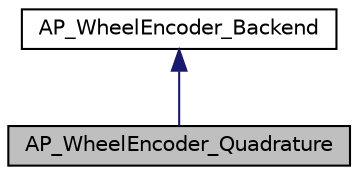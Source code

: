 digraph "AP_WheelEncoder_Quadrature"
{
 // INTERACTIVE_SVG=YES
  edge [fontname="Helvetica",fontsize="10",labelfontname="Helvetica",labelfontsize="10"];
  node [fontname="Helvetica",fontsize="10",shape=record];
  Node1 [label="AP_WheelEncoder_Quadrature",height=0.2,width=0.4,color="black", fillcolor="grey75", style="filled", fontcolor="black"];
  Node2 -> Node1 [dir="back",color="midnightblue",fontsize="10",style="solid",fontname="Helvetica"];
  Node2 [label="AP_WheelEncoder_Backend",height=0.2,width=0.4,color="black", fillcolor="white", style="filled",URL="$classAP__WheelEncoder__Backend.html"];
}
